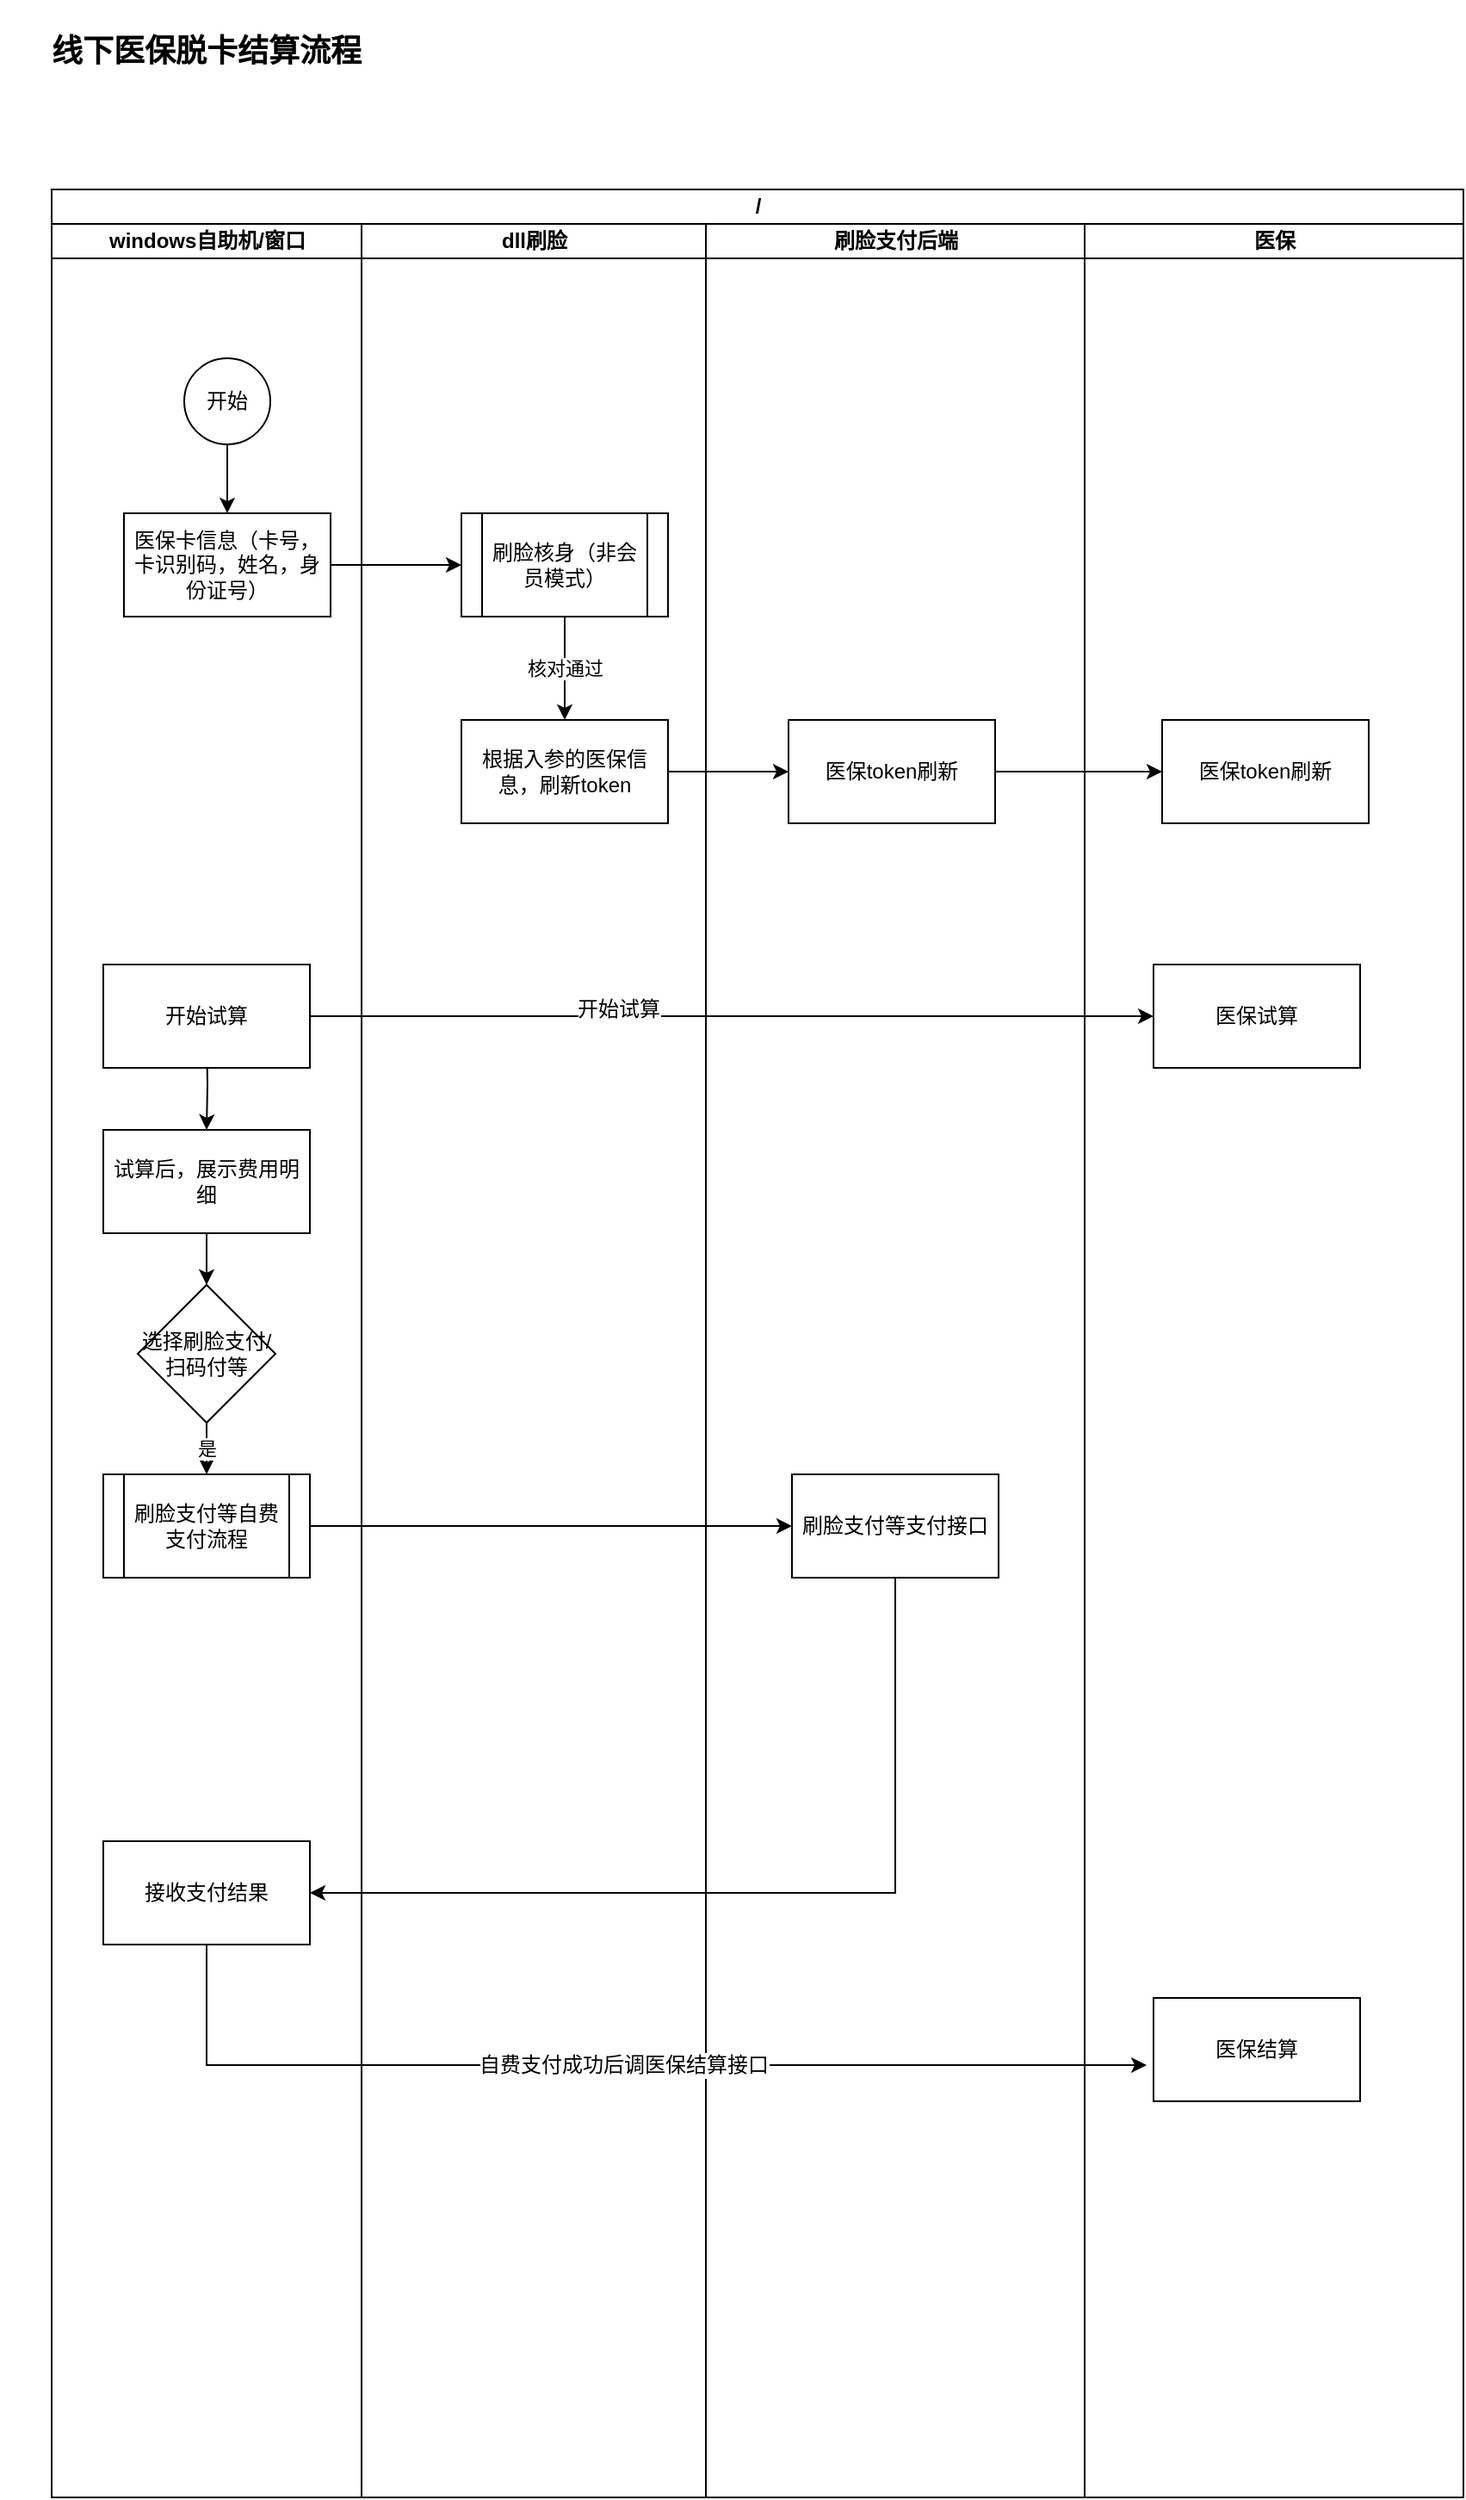 <mxfile version="10.9.7" type="github"><diagram id="JxIbE3_fGwpaLWQtiVAg" name="Page-1"><mxGraphModel dx="1068" dy="432" grid="1" gridSize="10" guides="1" tooltips="1" connect="1" arrows="1" fold="1" page="1" pageScale="1" pageWidth="827" pageHeight="1169" math="0" shadow="0"><root><mxCell id="0"/><mxCell id="1" parent="0"/><mxCell id="6iJ6nQxbvOG-36WDG3Zk-1" value="&lt;font style=&quot;font-size: 18px&quot;&gt;&lt;b&gt;线下医保脱卡结算流程&lt;/b&gt;&lt;/font&gt;" style="text;html=1;strokeColor=none;fillColor=none;align=center;verticalAlign=middle;whiteSpace=wrap;rounded=0;" parent="1" vertex="1"><mxGeometry x="30" y="20" width="240" height="60" as="geometry"/></mxCell><mxCell id="6iJ6nQxbvOG-36WDG3Zk-2" value="/" style="swimlane;html=1;childLayout=stackLayout;resizeParent=1;resizeParentMax=0;startSize=20;" parent="1" vertex="1"><mxGeometry x="60" y="130" width="820" height="1340" as="geometry"/></mxCell><mxCell id="6iJ6nQxbvOG-36WDG3Zk-3" value="windows自助机/窗口" style="swimlane;html=1;startSize=20;" parent="6iJ6nQxbvOG-36WDG3Zk-2" vertex="1"><mxGeometry y="20" width="180" height="1320" as="geometry"/></mxCell><mxCell id="6iJ6nQxbvOG-36WDG3Zk-11" style="edgeStyle=orthogonalEdgeStyle;rounded=0;orthogonalLoop=1;jettySize=auto;html=1;exitX=0.5;exitY=1;exitDx=0;exitDy=0;entryX=0.5;entryY=0;entryDx=0;entryDy=0;" parent="6iJ6nQxbvOG-36WDG3Zk-3" edge="1"><mxGeometry relative="1" as="geometry"><mxPoint x="90" y="90" as="sourcePoint"/></mxGeometry></mxCell><mxCell id="6iJ6nQxbvOG-36WDG3Zk-17" style="edgeStyle=orthogonalEdgeStyle;rounded=0;orthogonalLoop=1;jettySize=auto;html=1;exitX=0.5;exitY=1;exitDx=0;exitDy=0;entryX=0.5;entryY=0;entryDx=0;entryDy=0;" parent="6iJ6nQxbvOG-36WDG3Zk-3" target="6iJ6nQxbvOG-36WDG3Zk-16" edge="1"><mxGeometry relative="1" as="geometry"><mxPoint x="90" y="471" as="sourcePoint"/></mxGeometry></mxCell><mxCell id="6iJ6nQxbvOG-36WDG3Zk-19" style="edgeStyle=orthogonalEdgeStyle;rounded=0;orthogonalLoop=1;jettySize=auto;html=1;exitX=0.5;exitY=1;exitDx=0;exitDy=0;entryX=0.5;entryY=0;entryDx=0;entryDy=0;" parent="6iJ6nQxbvOG-36WDG3Zk-3" source="6iJ6nQxbvOG-36WDG3Zk-16" target="6iJ6nQxbvOG-36WDG3Zk-18" edge="1"><mxGeometry relative="1" as="geometry"/></mxCell><mxCell id="6iJ6nQxbvOG-36WDG3Zk-16" value="试算后，展示费用明细" style="rounded=0;whiteSpace=wrap;html=1;" parent="6iJ6nQxbvOG-36WDG3Zk-3" vertex="1"><mxGeometry x="30" y="526" width="120" height="60" as="geometry"/></mxCell><mxCell id="6iJ6nQxbvOG-36WDG3Zk-22" value="是" style="edgeStyle=orthogonalEdgeStyle;rounded=0;orthogonalLoop=1;jettySize=auto;html=1;exitX=0.5;exitY=1;exitDx=0;exitDy=0;entryX=0.5;entryY=0;entryDx=0;entryDy=0;" parent="6iJ6nQxbvOG-36WDG3Zk-3" source="6iJ6nQxbvOG-36WDG3Zk-18" target="6iJ6nQxbvOG-36WDG3Zk-21" edge="1"><mxGeometry relative="1" as="geometry"/></mxCell><mxCell id="6iJ6nQxbvOG-36WDG3Zk-18" value="选择刷脸支付/扫码付等" style="rhombus;whiteSpace=wrap;html=1;" parent="6iJ6nQxbvOG-36WDG3Zk-3" vertex="1"><mxGeometry x="50" y="616" width="80" height="80" as="geometry"/></mxCell><mxCell id="6iJ6nQxbvOG-36WDG3Zk-21" value="刷脸支付等自费支付流程" style="shape=process;whiteSpace=wrap;html=1;backgroundOutline=1;" parent="6iJ6nQxbvOG-36WDG3Zk-3" vertex="1"><mxGeometry x="30" y="726" width="120" height="60" as="geometry"/></mxCell><mxCell id="DXOcrLTblOl_pP7ClQOf-12" value="开始试算" style="rounded=0;whiteSpace=wrap;html=1;" parent="6iJ6nQxbvOG-36WDG3Zk-3" vertex="1"><mxGeometry x="30" y="430" width="120" height="60" as="geometry"/></mxCell><mxCell id="DXOcrLTblOl_pP7ClQOf-18" value="接收支付结果" style="rounded=0;whiteSpace=wrap;html=1;" parent="6iJ6nQxbvOG-36WDG3Zk-3" vertex="1"><mxGeometry x="30" y="939" width="120" height="60" as="geometry"/></mxCell><mxCell id="6iJ6nQxbvOG-36WDG3Zk-4" value="dll刷脸" style="swimlane;html=1;startSize=20;" parent="6iJ6nQxbvOG-36WDG3Zk-2" vertex="1"><mxGeometry x="180" y="20" width="200" height="1320" as="geometry"/></mxCell><mxCell id="6iJ6nQxbvOG-36WDG3Zk-5" value="刷脸支付后端" style="swimlane;html=1;startSize=20;" parent="6iJ6nQxbvOG-36WDG3Zk-2" vertex="1"><mxGeometry x="380" y="20" width="220" height="1320" as="geometry"/></mxCell><mxCell id="6iJ6nQxbvOG-36WDG3Zk-20" value="刷脸支付等支付接口" style="rounded=0;whiteSpace=wrap;html=1;" parent="6iJ6nQxbvOG-36WDG3Zk-5" vertex="1"><mxGeometry x="50" y="726" width="120" height="60" as="geometry"/></mxCell><mxCell id="6iJ6nQxbvOG-36WDG3Zk-23" style="edgeStyle=orthogonalEdgeStyle;rounded=0;orthogonalLoop=1;jettySize=auto;html=1;exitX=1;exitY=0.5;exitDx=0;exitDy=0;entryX=0;entryY=0.5;entryDx=0;entryDy=0;" parent="6iJ6nQxbvOG-36WDG3Zk-2" source="6iJ6nQxbvOG-36WDG3Zk-21" target="6iJ6nQxbvOG-36WDG3Zk-20" edge="1"><mxGeometry relative="1" as="geometry"/></mxCell><mxCell id="DXOcrLTblOl_pP7ClQOf-15" style="edgeStyle=orthogonalEdgeStyle;rounded=0;orthogonalLoop=1;jettySize=auto;html=1;entryX=-0.033;entryY=0.65;entryDx=0;entryDy=0;entryPerimeter=0;exitX=0.5;exitY=1;exitDx=0;exitDy=0;" parent="6iJ6nQxbvOG-36WDG3Zk-2" target="DXOcrLTblOl_pP7ClQOf-14" edge="1" source="DXOcrLTblOl_pP7ClQOf-18"><mxGeometry relative="1" as="geometry"><mxPoint x="90" y="1060" as="sourcePoint"/><Array as="points"><mxPoint x="90" y="1089"/></Array></mxGeometry></mxCell><mxCell id="DXOcrLTblOl_pP7ClQOf-16" value="自费支付成功后调医保结算接口" style="text;html=1;resizable=0;points=[];align=center;verticalAlign=middle;labelBackgroundColor=#ffffff;" parent="DXOcrLTblOl_pP7ClQOf-15" vertex="1" connectable="0"><mxGeometry x="0.013" relative="1" as="geometry"><mxPoint as="offset"/></mxGeometry></mxCell><mxCell id="DXOcrLTblOl_pP7ClQOf-19" style="edgeStyle=orthogonalEdgeStyle;rounded=0;orthogonalLoop=1;jettySize=auto;html=1;exitX=0.5;exitY=1;exitDx=0;exitDy=0;entryX=1;entryY=0.5;entryDx=0;entryDy=0;" parent="6iJ6nQxbvOG-36WDG3Zk-2" source="6iJ6nQxbvOG-36WDG3Zk-20" target="DXOcrLTblOl_pP7ClQOf-18" edge="1"><mxGeometry relative="1" as="geometry"/></mxCell><mxCell id="DXOcrLTblOl_pP7ClQOf-1" value="医保" style="swimlane;html=1;startSize=20;" parent="6iJ6nQxbvOG-36WDG3Zk-2" vertex="1"><mxGeometry x="600" y="20" width="220" height="1320" as="geometry"/></mxCell><mxCell id="DXOcrLTblOl_pP7ClQOf-14" value="医保结算" style="rounded=0;whiteSpace=wrap;html=1;" parent="DXOcrLTblOl_pP7ClQOf-1" vertex="1"><mxGeometry x="40" y="1030" width="120" height="60" as="geometry"/></mxCell><mxCell id="dp8aTEbS7ESwli6M1eya-1" value="医保试算" style="rounded=0;whiteSpace=wrap;html=1;" parent="DXOcrLTblOl_pP7ClQOf-1" vertex="1"><mxGeometry x="40" y="430" width="120" height="60" as="geometry"/></mxCell><mxCell id="DXOcrLTblOl_pP7ClQOf-5" style="edgeStyle=orthogonalEdgeStyle;rounded=0;orthogonalLoop=1;jettySize=auto;html=1;exitX=1;exitY=0.5;exitDx=0;exitDy=0;entryX=0;entryY=0.5;entryDx=0;entryDy=0;" parent="6iJ6nQxbvOG-36WDG3Zk-2" edge="1"><mxGeometry relative="1" as="geometry"><mxPoint x="150" y="170" as="sourcePoint"/></mxGeometry></mxCell><mxCell id="dp8aTEbS7ESwli6M1eya-2" style="edgeStyle=orthogonalEdgeStyle;rounded=0;orthogonalLoop=1;jettySize=auto;html=1;exitX=1;exitY=0.5;exitDx=0;exitDy=0;" parent="6iJ6nQxbvOG-36WDG3Zk-2" source="DXOcrLTblOl_pP7ClQOf-12" target="dp8aTEbS7ESwli6M1eya-1" edge="1"><mxGeometry relative="1" as="geometry"/></mxCell><mxCell id="dp8aTEbS7ESwli6M1eya-3" value="开始试算" style="text;html=1;resizable=0;points=[];align=center;verticalAlign=middle;labelBackgroundColor=#ffffff;" parent="dp8aTEbS7ESwli6M1eya-2" vertex="1" connectable="0"><mxGeometry x="-0.269" y="4" relative="1" as="geometry"><mxPoint as="offset"/></mxGeometry></mxCell><mxCell id="LYzKIXc-VXvVG8jnkkUm-1" style="edgeStyle=orthogonalEdgeStyle;rounded=0;orthogonalLoop=1;jettySize=auto;html=1;exitX=0.5;exitY=1;exitDx=0;exitDy=0;entryX=0.5;entryY=0;entryDx=0;entryDy=0;" parent="1" source="LYzKIXc-VXvVG8jnkkUm-2" target="LYzKIXc-VXvVG8jnkkUm-3" edge="1"><mxGeometry relative="1" as="geometry"/></mxCell><mxCell id="LYzKIXc-VXvVG8jnkkUm-2" value="开始" style="ellipse;whiteSpace=wrap;html=1;aspect=fixed;" parent="1" vertex="1"><mxGeometry x="137" y="228" width="50" height="50" as="geometry"/></mxCell><mxCell id="LYzKIXc-VXvVG8jnkkUm-3" value="医保卡信息（卡号，卡识别码，姓名，身份证号）" style="rounded=0;whiteSpace=wrap;html=1;" parent="1" vertex="1"><mxGeometry x="102" y="318" width="120" height="60" as="geometry"/></mxCell><mxCell id="LYzKIXc-VXvVG8jnkkUm-4" value="核对通过" style="edgeStyle=orthogonalEdgeStyle;rounded=0;orthogonalLoop=1;jettySize=auto;html=1;exitX=0.5;exitY=1;exitDx=0;exitDy=0;entryX=0.5;entryY=0;entryDx=0;entryDy=0;" parent="1" source="LYzKIXc-VXvVG8jnkkUm-5" target="LYzKIXc-VXvVG8jnkkUm-6" edge="1"><mxGeometry relative="1" as="geometry"/></mxCell><mxCell id="LYzKIXc-VXvVG8jnkkUm-5" value="&lt;span style=&quot;white-space: normal&quot;&gt;刷脸核身（非会员模式）&lt;/span&gt;" style="shape=process;whiteSpace=wrap;html=1;backgroundOutline=1;" parent="1" vertex="1"><mxGeometry x="298" y="318" width="120" height="60" as="geometry"/></mxCell><mxCell id="LYzKIXc-VXvVG8jnkkUm-6" value="根据入参的医保信息，刷新token" style="rounded=0;whiteSpace=wrap;html=1;" parent="1" vertex="1"><mxGeometry x="298" y="438" width="120" height="60" as="geometry"/></mxCell><mxCell id="LYzKIXc-VXvVG8jnkkUm-7" value="医保token刷新" style="rounded=0;whiteSpace=wrap;html=1;" parent="1" vertex="1"><mxGeometry x="488" y="438" width="120" height="60" as="geometry"/></mxCell><mxCell id="LYzKIXc-VXvVG8jnkkUm-8" style="edgeStyle=orthogonalEdgeStyle;rounded=0;orthogonalLoop=1;jettySize=auto;html=1;exitX=1;exitY=0.5;exitDx=0;exitDy=0;entryX=0;entryY=0.5;entryDx=0;entryDy=0;" parent="1" source="LYzKIXc-VXvVG8jnkkUm-3" edge="1"><mxGeometry relative="1" as="geometry"><mxPoint x="298" y="348" as="targetPoint"/></mxGeometry></mxCell><mxCell id="LYzKIXc-VXvVG8jnkkUm-9" value="医保token刷新" style="rounded=0;whiteSpace=wrap;html=1;" parent="1" vertex="1"><mxGeometry x="705" y="438" width="120" height="60" as="geometry"/></mxCell><mxCell id="LYzKIXc-VXvVG8jnkkUm-10" style="edgeStyle=orthogonalEdgeStyle;rounded=0;orthogonalLoop=1;jettySize=auto;html=1;exitX=1;exitY=0.5;exitDx=0;exitDy=0;" parent="1" source="LYzKIXc-VXvVG8jnkkUm-6" target="LYzKIXc-VXvVG8jnkkUm-7" edge="1"><mxGeometry relative="1" as="geometry"/></mxCell><mxCell id="LYzKIXc-VXvVG8jnkkUm-11" style="edgeStyle=orthogonalEdgeStyle;rounded=0;orthogonalLoop=1;jettySize=auto;html=1;exitX=1;exitY=0.5;exitDx=0;exitDy=0;" parent="1" source="LYzKIXc-VXvVG8jnkkUm-7" target="LYzKIXc-VXvVG8jnkkUm-9" edge="1"><mxGeometry relative="1" as="geometry"/></mxCell></root></mxGraphModel></diagram></mxfile>